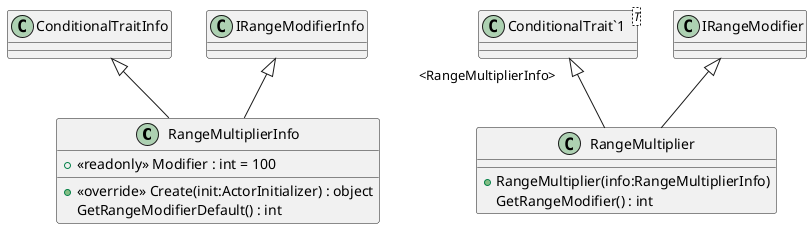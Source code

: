 @startuml
class RangeMultiplierInfo {
    + <<readonly>> Modifier : int = 100
    + <<override>> Create(init:ActorInitializer) : object
    GetRangeModifierDefault() : int
}
class RangeMultiplier {
    + RangeMultiplier(info:RangeMultiplierInfo)
    GetRangeModifier() : int
}
class "ConditionalTrait`1"<T> {
}
ConditionalTraitInfo <|-- RangeMultiplierInfo
IRangeModifierInfo <|-- RangeMultiplierInfo
"ConditionalTrait`1" "<RangeMultiplierInfo>" <|-- RangeMultiplier
IRangeModifier <|-- RangeMultiplier
@enduml
